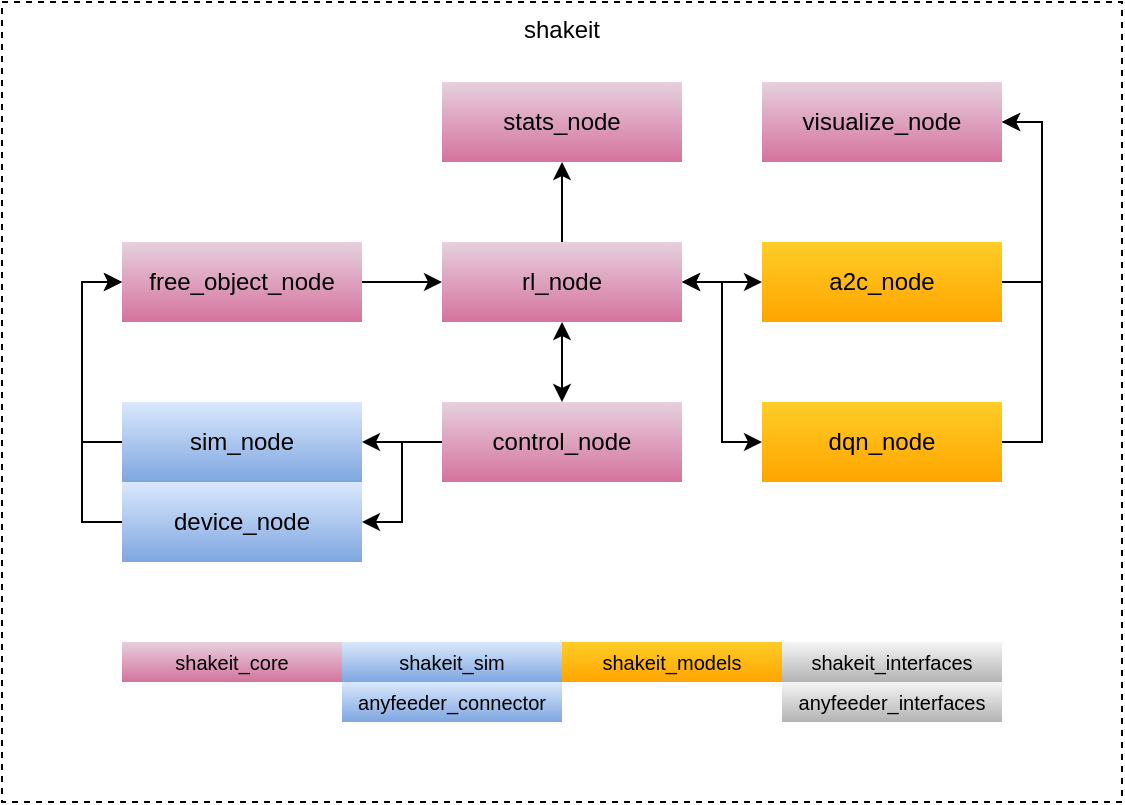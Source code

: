 <mxfile version="12.9.3" type="device"><diagram id="jHT2BfusodwheVNPiPnw" name="Page-1"><mxGraphModel dx="677" dy="406" grid="1" gridSize="10" guides="1" tooltips="1" connect="1" arrows="1" fold="1" page="1" pageScale="1" pageWidth="827" pageHeight="1169" math="0" shadow="0"><root><mxCell id="0"/><mxCell id="1" parent="0"/><mxCell id="hvdlHOVSSIpaYyMsy20X-45" value="shakeit" style="rounded=0;whiteSpace=wrap;html=1;fillColor=none;verticalAlign=top;dashed=1;" parent="1" vertex="1"><mxGeometry x="60" y="40" width="560" height="400" as="geometry"/></mxCell><mxCell id="hvdlHOVSSIpaYyMsy20X-18" style="edgeStyle=orthogonalEdgeStyle;rounded=0;orthogonalLoop=1;jettySize=auto;html=1;exitX=1;exitY=0.5;exitDx=0;exitDy=0;entryX=0;entryY=0.5;entryDx=0;entryDy=0;" parent="1" source="hvdlHOVSSIpaYyMsy20X-2" target="hvdlHOVSSIpaYyMsy20X-3" edge="1"><mxGeometry relative="1" as="geometry"/></mxCell><mxCell id="hvdlHOVSSIpaYyMsy20X-2" value="free_object_node" style="rounded=0;whiteSpace=wrap;html=1;gradientColor=#d5739d;fillColor=#e6d0de;strokeColor=none;" parent="1" vertex="1"><mxGeometry x="120" y="160" width="120" height="40" as="geometry"/></mxCell><mxCell id="hvdlHOVSSIpaYyMsy20X-36" style="edgeStyle=orthogonalEdgeStyle;rounded=0;orthogonalLoop=1;jettySize=auto;html=1;exitX=0.5;exitY=0;exitDx=0;exitDy=0;entryX=0.5;entryY=1;entryDx=0;entryDy=0;startArrow=none;startFill=0;" parent="1" source="hvdlHOVSSIpaYyMsy20X-3" target="hvdlHOVSSIpaYyMsy20X-5" edge="1"><mxGeometry relative="1" as="geometry"/></mxCell><mxCell id="hvdlHOVSSIpaYyMsy20X-41" style="edgeStyle=orthogonalEdgeStyle;rounded=0;orthogonalLoop=1;jettySize=auto;html=1;exitX=0.5;exitY=1;exitDx=0;exitDy=0;entryX=0.5;entryY=0;entryDx=0;entryDy=0;startArrow=classic;startFill=1;" parent="1" source="hvdlHOVSSIpaYyMsy20X-3" target="hvdlHOVSSIpaYyMsy20X-4" edge="1"><mxGeometry relative="1" as="geometry"/></mxCell><mxCell id="hvdlHOVSSIpaYyMsy20X-3" value="rl_node" style="rounded=0;whiteSpace=wrap;html=1;gradientColor=#d5739d;fillColor=#e6d0de;strokeColor=none;" parent="1" vertex="1"><mxGeometry x="280" y="160" width="120" height="40" as="geometry"/></mxCell><mxCell id="hvdlHOVSSIpaYyMsy20X-44" value="" style="edgeStyle=orthogonalEdgeStyle;rounded=0;orthogonalLoop=1;jettySize=auto;html=1;startArrow=none;startFill=0;" parent="1" source="hvdlHOVSSIpaYyMsy20X-4" target="hvdlHOVSSIpaYyMsy20X-14" edge="1"><mxGeometry relative="1" as="geometry"/></mxCell><mxCell id="DRuZL-B73vIjWDgo69Nw-4" style="edgeStyle=orthogonalEdgeStyle;rounded=0;orthogonalLoop=1;jettySize=auto;html=1;exitX=0;exitY=0.5;exitDx=0;exitDy=0;entryX=1;entryY=0.5;entryDx=0;entryDy=0;fontSize=10;" edge="1" parent="1" source="hvdlHOVSSIpaYyMsy20X-4" target="DRuZL-B73vIjWDgo69Nw-3"><mxGeometry relative="1" as="geometry"/></mxCell><mxCell id="hvdlHOVSSIpaYyMsy20X-4" value="control_node" style="rounded=0;whiteSpace=wrap;html=1;gradientColor=#d5739d;fillColor=#e6d0de;strokeColor=none;" parent="1" vertex="1"><mxGeometry x="280" y="240" width="120" height="40" as="geometry"/></mxCell><mxCell id="hvdlHOVSSIpaYyMsy20X-5" value="stats_node" style="rounded=0;whiteSpace=wrap;html=1;gradientColor=#d5739d;fillColor=#e6d0de;strokeColor=none;" parent="1" vertex="1"><mxGeometry x="280" y="80" width="120" height="40" as="geometry"/></mxCell><mxCell id="hvdlHOVSSIpaYyMsy20X-6" value="visualize_node" style="rounded=0;whiteSpace=wrap;html=1;gradientColor=#d5739d;fillColor=#e6d0de;strokeColor=none;" parent="1" vertex="1"><mxGeometry x="440" y="80" width="120" height="40" as="geometry"/></mxCell><mxCell id="hvdlHOVSSIpaYyMsy20X-40" style="edgeStyle=orthogonalEdgeStyle;rounded=0;orthogonalLoop=1;jettySize=auto;html=1;exitX=1;exitY=0.5;exitDx=0;exitDy=0;entryX=1;entryY=0.5;entryDx=0;entryDy=0;startArrow=none;startFill=0;" parent="1" source="hvdlHOVSSIpaYyMsy20X-9" target="hvdlHOVSSIpaYyMsy20X-6" edge="1"><mxGeometry relative="1" as="geometry"/></mxCell><mxCell id="hvdlHOVSSIpaYyMsy20X-43" style="edgeStyle=orthogonalEdgeStyle;rounded=0;orthogonalLoop=1;jettySize=auto;html=1;exitX=0;exitY=0.5;exitDx=0;exitDy=0;startArrow=classic;startFill=1;" parent="1" source="hvdlHOVSSIpaYyMsy20X-9" target="hvdlHOVSSIpaYyMsy20X-3" edge="1"><mxGeometry relative="1" as="geometry"/></mxCell><mxCell id="hvdlHOVSSIpaYyMsy20X-9" value="a2c_node" style="rounded=0;whiteSpace=wrap;html=1;gradientColor=#ffa500;fillColor=#ffcd28;strokeColor=none;" parent="1" vertex="1"><mxGeometry x="440" y="160" width="120" height="40" as="geometry"/></mxCell><mxCell id="hvdlHOVSSIpaYyMsy20X-39" style="edgeStyle=orthogonalEdgeStyle;rounded=0;orthogonalLoop=1;jettySize=auto;html=1;exitX=1;exitY=0.5;exitDx=0;exitDy=0;entryX=1;entryY=0.5;entryDx=0;entryDy=0;startArrow=none;startFill=0;" parent="1" source="hvdlHOVSSIpaYyMsy20X-10" target="hvdlHOVSSIpaYyMsy20X-6" edge="1"><mxGeometry relative="1" as="geometry"><Array as="points"><mxPoint x="580" y="260"/><mxPoint x="580" y="100"/></Array></mxGeometry></mxCell><mxCell id="hvdlHOVSSIpaYyMsy20X-42" style="edgeStyle=orthogonalEdgeStyle;rounded=0;orthogonalLoop=1;jettySize=auto;html=1;exitX=0;exitY=0.5;exitDx=0;exitDy=0;entryX=1;entryY=0.5;entryDx=0;entryDy=0;startArrow=classic;startFill=1;" parent="1" source="hvdlHOVSSIpaYyMsy20X-10" target="hvdlHOVSSIpaYyMsy20X-3" edge="1"><mxGeometry relative="1" as="geometry"><Array as="points"><mxPoint x="420" y="260"/><mxPoint x="420" y="180"/></Array></mxGeometry></mxCell><mxCell id="hvdlHOVSSIpaYyMsy20X-10" value="dqn_node" style="rounded=0;whiteSpace=wrap;html=1;gradientColor=#ffa500;fillColor=#ffcd28;strokeColor=none;" parent="1" vertex="1"><mxGeometry x="440" y="240" width="120" height="40" as="geometry"/></mxCell><mxCell id="hvdlHOVSSIpaYyMsy20X-17" style="edgeStyle=orthogonalEdgeStyle;rounded=0;orthogonalLoop=1;jettySize=auto;html=1;exitX=0;exitY=0.5;exitDx=0;exitDy=0;entryX=0;entryY=0.5;entryDx=0;entryDy=0;" parent="1" source="hvdlHOVSSIpaYyMsy20X-14" target="hvdlHOVSSIpaYyMsy20X-2" edge="1"><mxGeometry relative="1" as="geometry"/></mxCell><mxCell id="hvdlHOVSSIpaYyMsy20X-14" value="sim_node" style="rounded=0;whiteSpace=wrap;html=1;gradientColor=#7ea6e0;fillColor=#dae8fc;strokeColor=none;" parent="1" vertex="1"><mxGeometry x="120" y="240" width="120" height="40" as="geometry"/></mxCell><mxCell id="hvdlHOVSSIpaYyMsy20X-29" value="shakeit_core" style="rounded=0;whiteSpace=wrap;html=1;gradientColor=#d5739d;fillColor=#e6d0de;strokeColor=none;fontSize=10;" parent="1" vertex="1"><mxGeometry x="120" y="360" width="110" height="20" as="geometry"/></mxCell><mxCell id="hvdlHOVSSIpaYyMsy20X-30" value="shakeit_sim" style="rounded=0;whiteSpace=wrap;html=1;gradientColor=#7ea6e0;fillColor=#dae8fc;strokeColor=none;fontSize=10;" parent="1" vertex="1"><mxGeometry x="230" y="360" width="110" height="20" as="geometry"/></mxCell><mxCell id="hvdlHOVSSIpaYyMsy20X-31" value="shakeit_models" style="rounded=0;whiteSpace=wrap;html=1;gradientColor=#ffa500;fillColor=#ffcd28;strokeColor=none;fontSize=10;" parent="1" vertex="1"><mxGeometry x="340" y="360" width="110" height="20" as="geometry"/></mxCell><mxCell id="hvdlHOVSSIpaYyMsy20X-32" value="shakeit_interfaces" style="rounded=0;whiteSpace=wrap;html=1;gradientColor=#b3b3b3;fillColor=#f5f5f5;strokeColor=none;fontSize=10;" parent="1" vertex="1"><mxGeometry x="450" y="360" width="110" height="20" as="geometry"/></mxCell><mxCell id="DRuZL-B73vIjWDgo69Nw-1" value="anyfeeder_connector" style="rounded=0;whiteSpace=wrap;html=1;fillColor=#dae8fc;strokeColor=none;fontSize=10;gradientColor=#7ea6e0;" vertex="1" parent="1"><mxGeometry x="230" y="380" width="110" height="20" as="geometry"/></mxCell><mxCell id="DRuZL-B73vIjWDgo69Nw-2" value="anyfeeder_interfaces" style="rounded=0;whiteSpace=wrap;html=1;gradientColor=#b3b3b3;fillColor=#f5f5f5;strokeColor=none;fontSize=10;" vertex="1" parent="1"><mxGeometry x="450" y="380" width="110" height="20" as="geometry"/></mxCell><mxCell id="DRuZL-B73vIjWDgo69Nw-5" style="edgeStyle=orthogonalEdgeStyle;rounded=0;orthogonalLoop=1;jettySize=auto;html=1;exitX=0;exitY=0.5;exitDx=0;exitDy=0;entryX=0;entryY=0.5;entryDx=0;entryDy=0;fontSize=10;" edge="1" parent="1" source="DRuZL-B73vIjWDgo69Nw-3" target="hvdlHOVSSIpaYyMsy20X-2"><mxGeometry relative="1" as="geometry"/></mxCell><mxCell id="DRuZL-B73vIjWDgo69Nw-3" value="device_node" style="rounded=0;whiteSpace=wrap;html=1;gradientColor=#7ea6e0;fillColor=#dae8fc;strokeColor=none;" vertex="1" parent="1"><mxGeometry x="120" y="280" width="120" height="40" as="geometry"/></mxCell></root></mxGraphModel></diagram></mxfile>